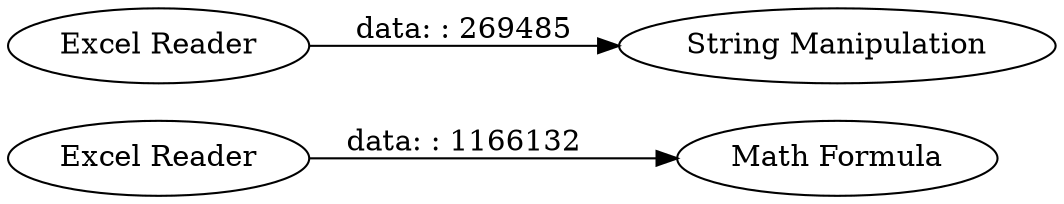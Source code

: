 digraph {
	"8559744030027380858_4" [label="Math Formula"]
	"8559744030027380858_1" [label="Excel Reader"]
	"8559744030027380858_3" [label="Excel Reader"]
	"8559744030027380858_2" [label="String Manipulation"]
	"8559744030027380858_3" -> "8559744030027380858_4" [label="data: : 1166132"]
	"8559744030027380858_1" -> "8559744030027380858_2" [label="data: : 269485"]
	rankdir=LR
}
